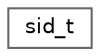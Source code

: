 digraph "类继承关系图"
{
 // LATEX_PDF_SIZE
  bgcolor="transparent";
  edge [fontname=Helvetica,fontsize=10,labelfontname=Helvetica,labelfontsize=10];
  node [fontname=Helvetica,fontsize=10,shape=box,height=0.2,width=0.4];
  rankdir="LR";
  Node0 [id="Node000000",label="sid_t",height=0.2,width=0.4,color="grey40", fillcolor="white", style="filled",URL="$structspdlog_1_1sinks_1_1win__eventlog_1_1internal_1_1sid__t.html",tooltip="Wrapper for security identifiers (SID) on Windows"];
}
